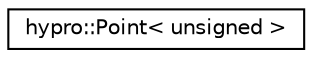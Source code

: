 digraph "Graphical Class Hierarchy"
{
  edge [fontname="Helvetica",fontsize="10",labelfontname="Helvetica",labelfontsize="10"];
  node [fontname="Helvetica",fontsize="10",shape=record];
  rankdir="LR";
  Node0 [label="hypro::Point\< unsigned \>",height=0.2,width=0.4,color="black", fillcolor="white", style="filled",URL="$classhypro_1_1Point.html"];
}
